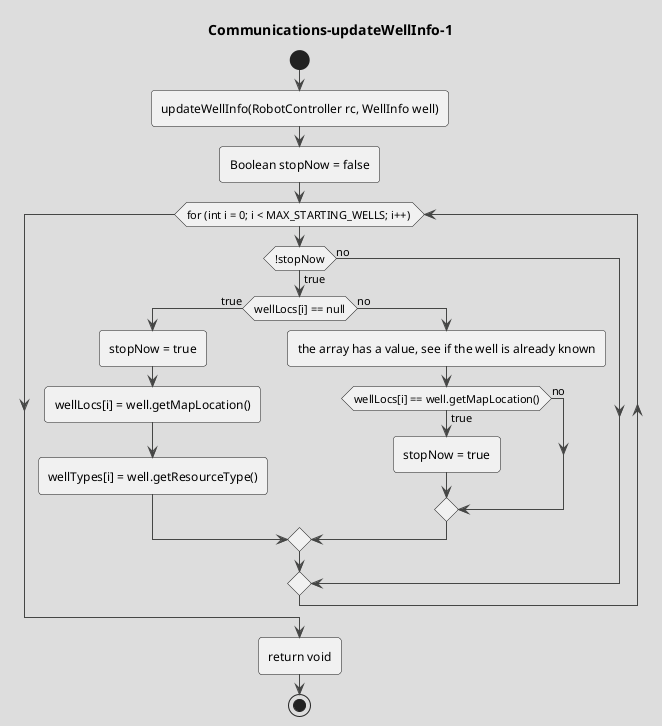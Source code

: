 @startuml Communications-updateWellInfo-1
!theme toy 
title Communications-updateWellInfo-1
start

' :from part 1; 

' static void updateWellInfo(RobotController rc, WellInfo well) throws GameActionException {
' Boolean printToConsole = false;
' Boolean sometimesTrue = false;

' if (printToConsole || sometimesTrue) {
'     System.out.println(logDetails + " PPPP0 updateWellInfo " );
' }

:updateWellInfo(RobotController rc, WellInfo well);
:Boolean stopNow = false;
while (for (int i = 0; i < MAX_STARTING_WELLS; i++) )
    if (!stopNow) then (true)                
        if (wellLocs[i] == null) then (true)
            :stopNow = true;
            :wellLocs[i] = well.getMapLocation();
            :wellTypes[i] = well.getResourceType();
            ' // if (rc.readSharedArray(i) == 0) {
            ' break;
            ' // }
        else (no)
            :the array has a value, see if the well is already known;
            if (wellLocs[i] == well.getMapLocation()) then (true)
                :stopNow = true;
            else (no)
            endif
        endif
    else (no)
    endif
endwhile

:return void;

stop
@enduml


            ' // wellLocs[i] = (intToLocation(rc, rc.readSharedArray(i)));
            ' if (printToConsole || sometimesTrue) {
            '     System.out.println(logDetails + " PPPP1 updateWellInfo rc.readSharedArray(i) " + i + " well.getResourceType() " + well.getResourceType() + " well.getMapLocation() " + well.getMapLocation() );
            '     // System.out.println(logDetails + " PPPP1 updateWellInfo rc.readSharedArray(i) == 0 " + rc.readSharedArray(i) );
            ' }
                ' if (printToConsole || sometimesTrue) {
                '     System.out.println(logDetails + " PPPP2 updateWellInfo rc.readSharedArray(i) we already have this location " + i + " well.getResourceType() " + well.getResourceType() + " well.getMapLocation() " + well.getMapLocation() );
                '     // System.out.println(logDetails + " PPPP1 updateWellInfo rc.readSharedArray(i) == 0 " + rc.readSharedArray(i) );
                '     rc.resign();
'                 }

'             } 
'         }
'     }
' }
    
' :Continue to part3; 

' if (if target != null) then (true)
'     :we have a nearby enemy, move away;
'     if (if rc.canAttack(target.getLocation())) then (true)
'         :rc.attack(target.getLocation());
'         :rc.setIndicatorString(" AAAA0 Amplifier attacking " + target.getLocation());
'     else (no)
'     endif    
'     :Pathing.moveTowards(rc, target.getLocation());
'     :rc.setIndicatorString(" BBBB0 Pathing.moveTowards " + target.getLocation());
' else (no)
'     :no nearby enemy, good;
'     :below is about joining with other launchers;
'     :RobotInfo[] allies = rc.senseNearbyRobots(9, rc.getTeam());
'     :int lowestID = rc.getID();
'     :MapLocation leaderPos = null;
'     while (RobotInfo ally : allies)
'         if (if ally.getType() != RobotType.LAUNCHER) then (true)
'             :continue;
'         else (no)
'         endif    
'         if (if ally.getID() < lowestID) then (true)
'             :lowestID = ally.getID();
'             :leaderPos = ally.getLocation();
'         else (no)
'         endif    
'     endwhile
'     if (if leaderPos != null) then (true)
'         :Pathing.moveTowards(rc, leaderPos);
'         :rc.setIndicatorString("Following " + lowestID);
'     else (no)
'         :MapLocation center = new MapLocation(rc.getMapWidth()/2, rc.getMapHeight()/2);
'         ' // MapLocation center = goalLoc;
'         :Pathing.moveTowards(rc, center);
'         :rc.setIndicatorString("I'm the leader! moving toward center " + center);
'     endif    
' endif    
' :Also try to move randomly;
' :Direction dir = RobotPlayer.directions[RobotPlayer.rng.nextInt(RobotPlayer.directions.length)];
' if (if rc.canMove(dir)) then (true)
'     :rc.move(dir);
'     :rc.setIndicatorString(" YYYY0 rc.move(dir) " + dir);
' else (no)
' endif    


